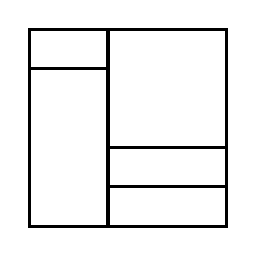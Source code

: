 \begin{tikzpicture}[very thick, scale=.5]
    \draw (0,4) rectangle (2,5);
    \draw (0,0) rectangle (2,4);
    \draw (2,2) rectangle (5,5);
    \draw (2,1) rectangle (5,2);
    \draw (2,0) rectangle (5,1);
\end{tikzpicture}
